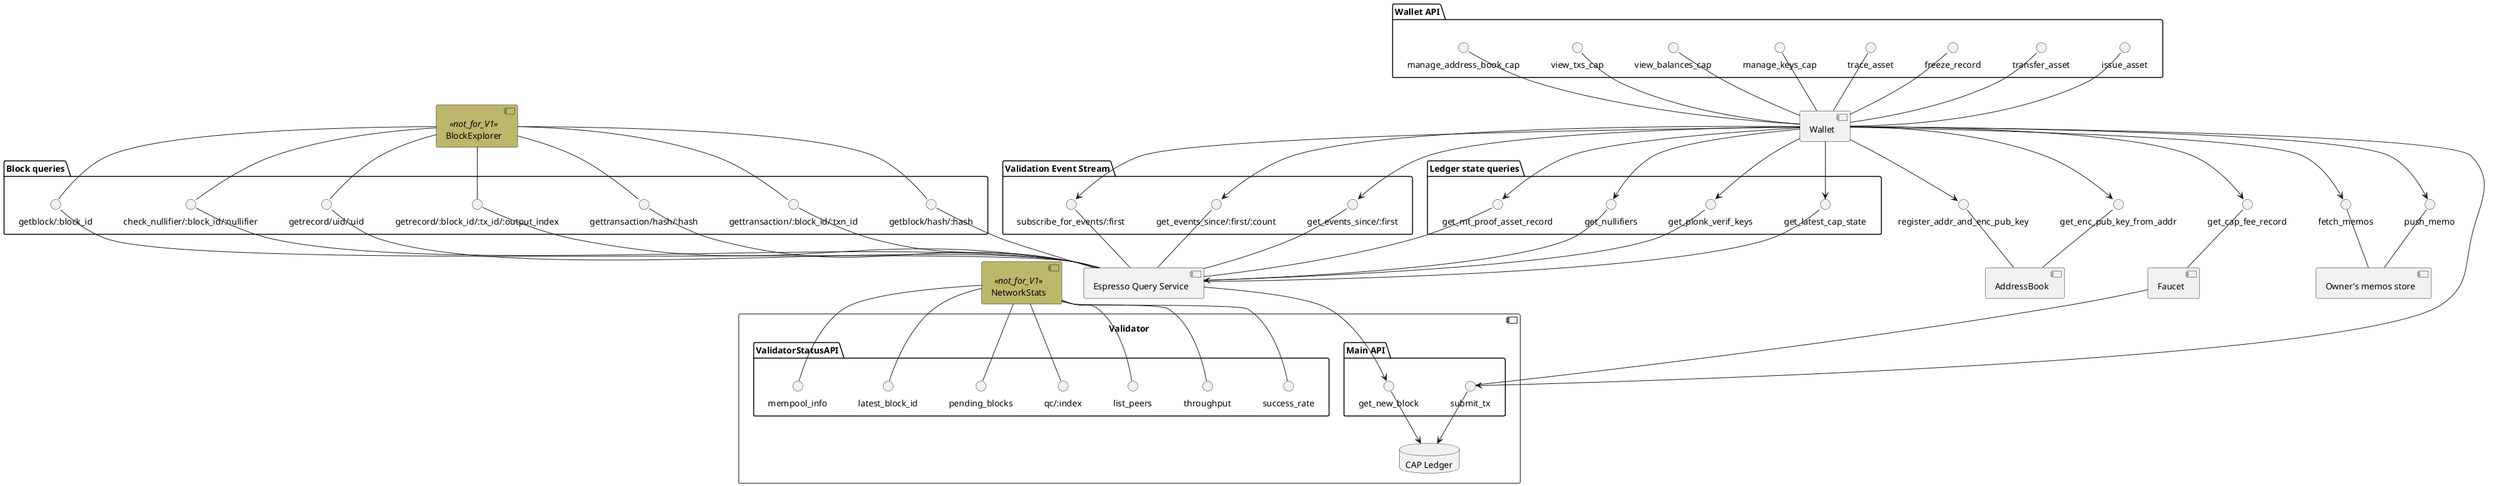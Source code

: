 @startuml

skinparam component {
    backgroundColor<<not_for_V1>> DarkKhaki
}

component "Wallet" as Wallet

package "Wallet API" {
    issue_asset -down- Wallet
    transfer_asset -down- Wallet
    freeze_record -down- Wallet
    trace_asset -down- Wallet
    manage_keys_cap -down- Wallet
    view_balances_cap -down- Wallet
    view_txs_cap -down- Wallet
    manage_address_book_cap -down- Wallet
}

component "Espresso Query Service" as EsQS
component BlockExplorer <<not_for_V1>> as BE
component NetworkStats <<not_for_V1>> as NS


package "Validation Event Stream" as VES {
    interface "subscribe_for_events/:first" as sus_events_first
    interface  "get_events_since/:first" as get_events_since_first
    interface  "get_events_since/:first/:count" as get_events_since_first_count
    sus_events_first -down- EsQS
    get_events_since_first -down- EsQS
    get_events_since_first_count -down- EsQS
}

package "Block queries" as BQ {
    interface "getblock/:block_id" as get_block_block_id
    interface  "getblock/hash/:hash" as get_block_hash
    interface  "gettransaction/:block_id/:txn_id" as get_transaction_block_id_tx_id
    interface "gettransaction/hash/:hash" as get_transaction_hash
    interface "getrecord/:block_id/:tx_id/:output_index" as get_record_block_id_tx_id_output_index
    interface "getrecord/uid/:uid" as get_record_uid
    interface "check_nullifier/:block_id/:nullifier" as check_nullifier_block_id_nullifier

    get_block_block_id -down- EsQS
    get_block_hash -down- EsQS
    get_transaction_block_id_tx_id -down- EsQS
    get_transaction_hash -down- EsQS
    get_record_block_id_tx_id_output_index -down- EsQS
    get_record_uid -down- EsQS
    check_nullifier_block_id_nullifier -down- EsQS
}

package "Ledger state queries" as LSQ {
    get_latest_cap_state -down- EsQS
    get_plonk_verif_keys -down- EsQS
    get_nullifiers -down-> EsQS
    get_mt_proof_asset_record -down- EsQS
}


[Owner's memos store] as OMS
interface fetch_memos
interface push_memo
fetch_memos -down- OMS
push_memo -down- OMS


[AddressBook] as AB
interface register_addr_and_enc_pub_key
interface get_enc_pub_key_from_addr
register_addr_and_enc_pub_key -down- AB
get_enc_pub_key_from_addr -down- AB

[Faucet] as F
get_cap_fee_record -down- F

component Validator {

    package "Main API" {
        interface submit_tx
        interface get_new_block
    }

    package ValidatorStatusAPI {
        interface list_peers
        interface "qc/:index" as qc_index
        interface "pending_blocks"
        interface latest_block_id
        interface mempool_info
        interface success_rate
        interface throughput
    }

    database "CAP Ledger" as CAPLedger{
        submit_tx -down-> CAPLedger
        get_new_block -down-> CAPLedger
    }
}

EsQS -down-> get_new_block


Wallet -down-> fetch_memos
Wallet -down-> submit_tx
Wallet -down-> push_memo
Wallet -down-> get_mt_proof_asset_record
Wallet -down-> register_addr_and_enc_pub_key
Wallet -down-> get_enc_pub_key_from_addr
Wallet -down-> get_latest_cap_state
Wallet -down-> get_plonk_verif_keys
Wallet -down-> get_cap_fee_record
Wallet -down-> get_nullifiers

Wallet -down-> sus_events_first
Wallet -down-> get_events_since_first
Wallet -down-> get_events_since_first_count

BE -down- get_block_block_id
BE -down- get_block_hash
BE -down- get_transaction_block_id_tx_id
BE -down- get_transaction_hash
BE -down- get_record_block_id_tx_id_output_index
BE -down- get_record_uid
BE -down- check_nullifier_block_id_nullifier

NS -down- list_peers
NS -down- qc_index
NS -down- latest_block_id
NS -down- pending_blocks
NS -down- mempool_info
NS -down- success_rate
NS -down- throughput

F -down- submit_tx

@enduml
